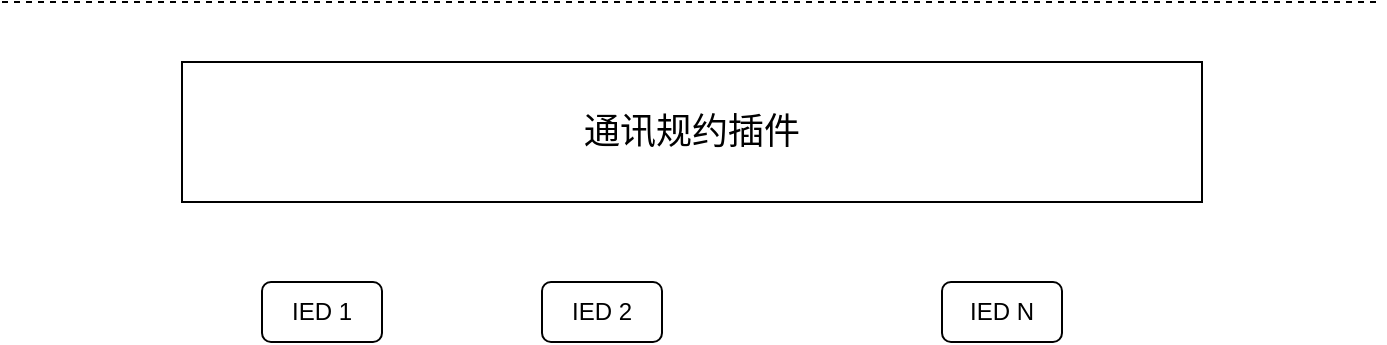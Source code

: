 <mxfile version="26.1.1">
  <diagram name="第 1 页" id="jB9Zdp55F9e-bQfR2lEE">
    <mxGraphModel dx="1426" dy="781" grid="1" gridSize="10" guides="1" tooltips="1" connect="1" arrows="1" fold="1" page="1" pageScale="1" pageWidth="827" pageHeight="1169" math="0" shadow="0">
      <root>
        <mxCell id="0" />
        <mxCell id="1" parent="0" />
        <mxCell id="uw-DFVBwl9FURzbB3nBO-1" value="" style="endArrow=none;dashed=1;html=1;rounded=0;" edge="1" parent="1">
          <mxGeometry width="50" height="50" relative="1" as="geometry">
            <mxPoint x="80" y="550" as="sourcePoint" />
            <mxPoint x="770" y="550" as="targetPoint" />
          </mxGeometry>
        </mxCell>
        <mxCell id="uw-DFVBwl9FURzbB3nBO-2" value="&lt;font style=&quot;font-size: 18px;&quot;&gt;通讯规约插件&lt;/font&gt;" style="rounded=0;whiteSpace=wrap;html=1;" vertex="1" parent="1">
          <mxGeometry x="170" y="580" width="510" height="70" as="geometry" />
        </mxCell>
        <mxCell id="uw-DFVBwl9FURzbB3nBO-3" value="IED 1" style="rounded=1;whiteSpace=wrap;html=1;" vertex="1" parent="1">
          <mxGeometry x="210" y="690" width="60" height="30" as="geometry" />
        </mxCell>
        <mxCell id="uw-DFVBwl9FURzbB3nBO-4" value="IED 2" style="rounded=1;whiteSpace=wrap;html=1;" vertex="1" parent="1">
          <mxGeometry x="350" y="690" width="60" height="30" as="geometry" />
        </mxCell>
        <mxCell id="uw-DFVBwl9FURzbB3nBO-5" value="IED N" style="rounded=1;whiteSpace=wrap;html=1;" vertex="1" parent="1">
          <mxGeometry x="550" y="690" width="60" height="30" as="geometry" />
        </mxCell>
      </root>
    </mxGraphModel>
  </diagram>
</mxfile>
